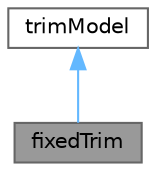 digraph "fixedTrim"
{
 // LATEX_PDF_SIZE
  bgcolor="transparent";
  edge [fontname=Helvetica,fontsize=10,labelfontname=Helvetica,labelfontsize=10];
  node [fontname=Helvetica,fontsize=10,shape=box,height=0.2,width=0.4];
  Node1 [id="Node000001",label="fixedTrim",height=0.2,width=0.4,color="gray40", fillcolor="grey60", style="filled", fontcolor="black",tooltip="Trim model where the operating characteristics of rotor (e.g. blade pitch angle) are fixed,..."];
  Node2 -> Node1 [id="edge1_Node000001_Node000002",dir="back",color="steelblue1",style="solid",tooltip=" "];
  Node2 [id="Node000002",label="trimModel",height=0.2,width=0.4,color="gray40", fillcolor="white", style="filled",URL="$classFoam_1_1trimModel.html",tooltip="Base class for trim models for handling blade characteristics and thrust-torque relations."];
}
